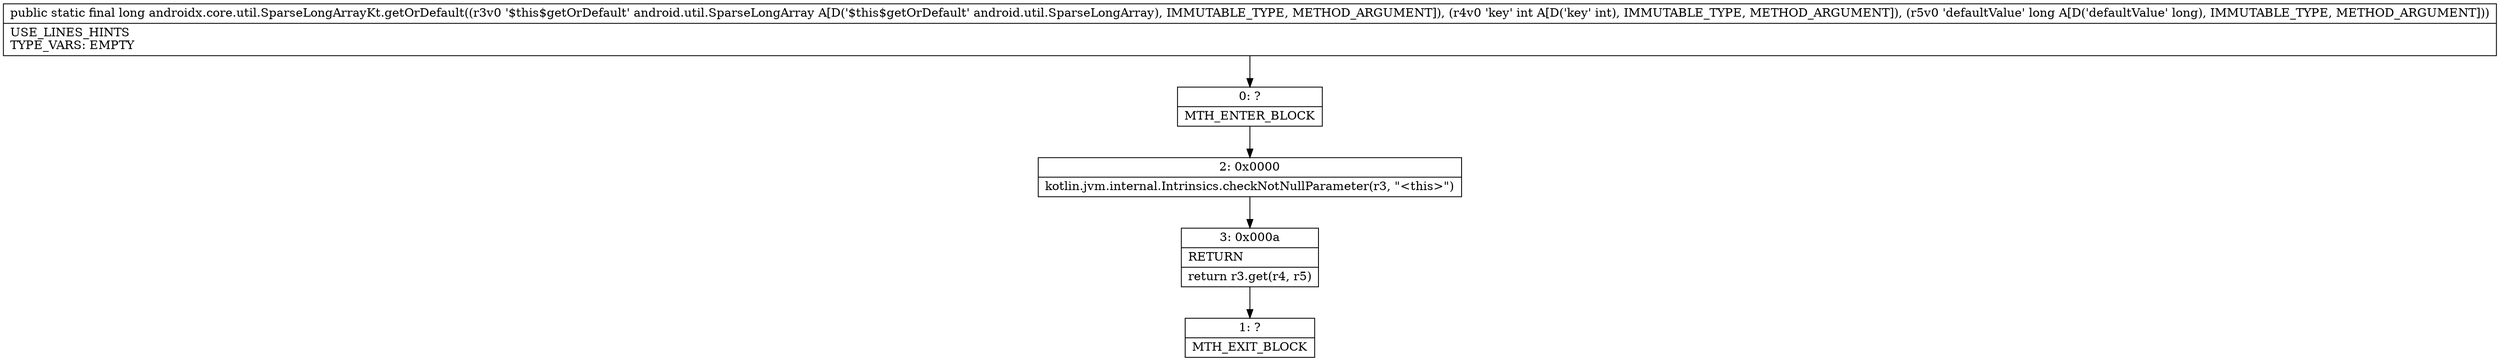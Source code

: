 digraph "CFG forandroidx.core.util.SparseLongArrayKt.getOrDefault(Landroid\/util\/SparseLongArray;IJ)J" {
Node_0 [shape=record,label="{0\:\ ?|MTH_ENTER_BLOCK\l}"];
Node_2 [shape=record,label="{2\:\ 0x0000|kotlin.jvm.internal.Intrinsics.checkNotNullParameter(r3, \"\<this\>\")\l}"];
Node_3 [shape=record,label="{3\:\ 0x000a|RETURN\l|return r3.get(r4, r5)\l}"];
Node_1 [shape=record,label="{1\:\ ?|MTH_EXIT_BLOCK\l}"];
MethodNode[shape=record,label="{public static final long androidx.core.util.SparseLongArrayKt.getOrDefault((r3v0 '$this$getOrDefault' android.util.SparseLongArray A[D('$this$getOrDefault' android.util.SparseLongArray), IMMUTABLE_TYPE, METHOD_ARGUMENT]), (r4v0 'key' int A[D('key' int), IMMUTABLE_TYPE, METHOD_ARGUMENT]), (r5v0 'defaultValue' long A[D('defaultValue' long), IMMUTABLE_TYPE, METHOD_ARGUMENT]))  | USE_LINES_HINTS\lTYPE_VARS: EMPTY\l}"];
MethodNode -> Node_0;Node_0 -> Node_2;
Node_2 -> Node_3;
Node_3 -> Node_1;
}

